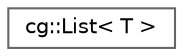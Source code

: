 digraph "Graphical Class Hierarchy"
{
 // LATEX_PDF_SIZE
  bgcolor="transparent";
  edge [fontname=Helvetica,fontsize=10,labelfontname=Helvetica,labelfontsize=10];
  node [fontname=Helvetica,fontsize=10,shape=box,height=0.2,width=0.4];
  rankdir="LR";
  Node0 [id="Node000000",label="cg::List\< T \>",height=0.2,width=0.4,color="grey40", fillcolor="white", style="filled",URL="$classcg_1_1_list.html",tooltip=" "];
}
